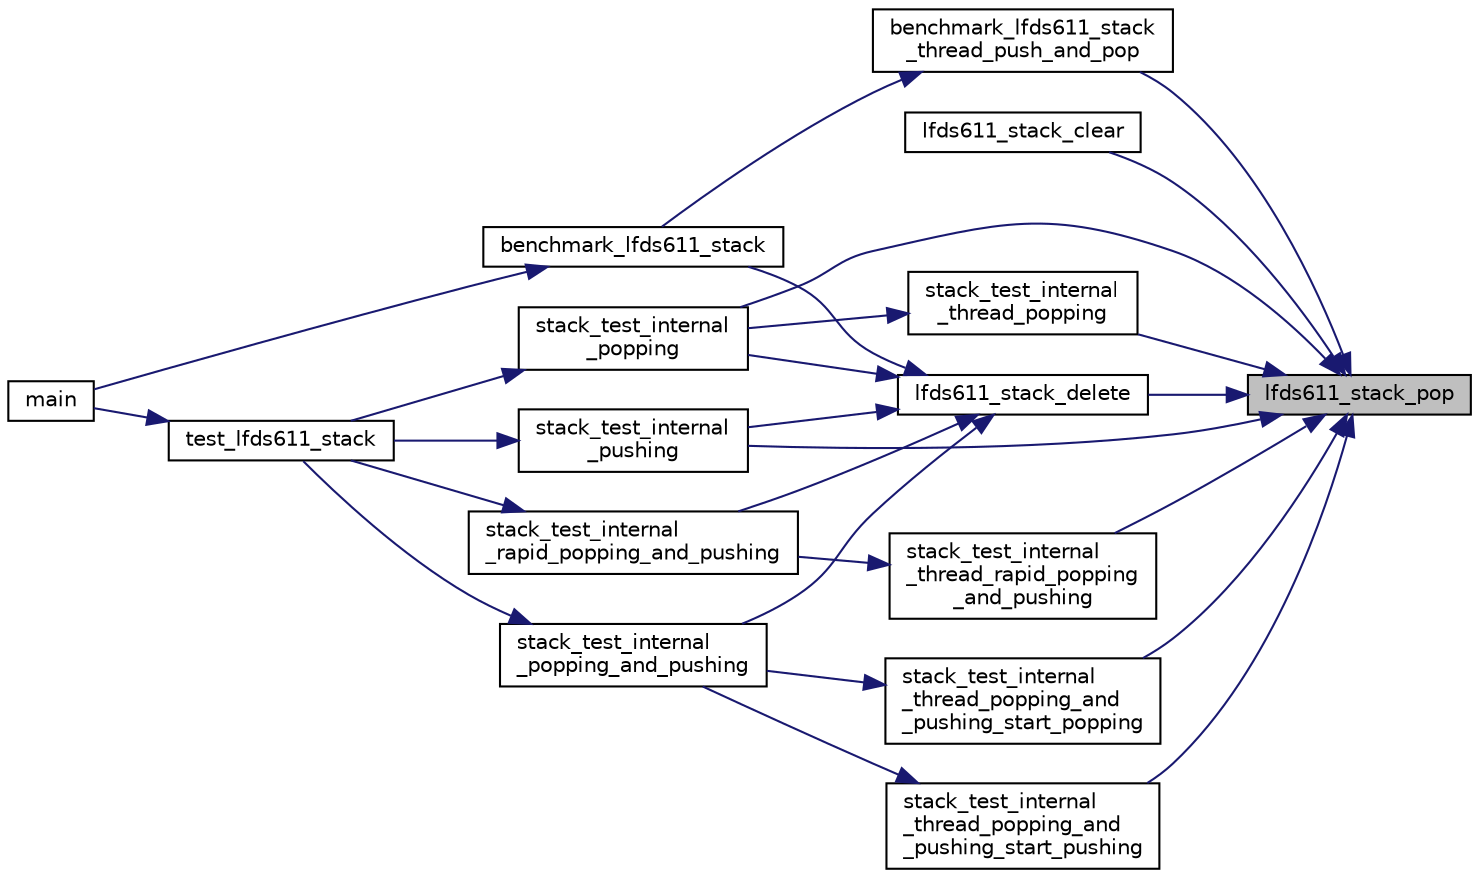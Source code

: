 digraph "lfds611_stack_pop"
{
 // LATEX_PDF_SIZE
  edge [fontname="Helvetica",fontsize="10",labelfontname="Helvetica",labelfontsize="10"];
  node [fontname="Helvetica",fontsize="10",shape=record];
  rankdir="RL";
  Node1 [label="lfds611_stack_pop",height=0.2,width=0.4,color="black", fillcolor="grey75", style="filled", fontcolor="black",tooltip=" "];
  Node1 -> Node2 [dir="back",color="midnightblue",fontsize="10",style="solid",fontname="Helvetica"];
  Node2 [label="benchmark_lfds611_stack\l_thread_push_and_pop",height=0.2,width=0.4,color="black", fillcolor="white", style="filled",URL="$liblfds6_81_81_2test_2src_2internal_8h.html#a58ed6a9396873fe4f80b318ecc13f18a",tooltip=" "];
  Node2 -> Node3 [dir="back",color="midnightblue",fontsize="10",style="solid",fontname="Helvetica"];
  Node3 [label="benchmark_lfds611_stack",height=0.2,width=0.4,color="black", fillcolor="white", style="filled",URL="$liblfds6_81_81_2test_2src_2internal_8h.html#ae62f2383428b4bdfdfef084fcb51eb14",tooltip=" "];
  Node3 -> Node4 [dir="back",color="midnightblue",fontsize="10",style="solid",fontname="Helvetica"];
  Node4 [label="main",height=0.2,width=0.4,color="black", fillcolor="white", style="filled",URL="$UTIL_2LFDS_2liblfds6_81_81_2test_2src_2main_8c.html#a3c04138a5bfe5d72780bb7e82a18e627",tooltip=" "];
  Node1 -> Node5 [dir="back",color="midnightblue",fontsize="10",style="solid",fontname="Helvetica"];
  Node5 [label="lfds611_stack_clear",height=0.2,width=0.4,color="black", fillcolor="white", style="filled",URL="$lfds611__stack__delete_8c.html#afb26c4cc9b0e80d3f3486d6ac22dd3ad",tooltip=" "];
  Node1 -> Node6 [dir="back",color="midnightblue",fontsize="10",style="solid",fontname="Helvetica"];
  Node6 [label="lfds611_stack_delete",height=0.2,width=0.4,color="black", fillcolor="white", style="filled",URL="$lfds611__stack__delete_8c.html#a19283adac4777c58acf5b45e1107dcd6",tooltip=" "];
  Node6 -> Node3 [dir="back",color="midnightblue",fontsize="10",style="solid",fontname="Helvetica"];
  Node6 -> Node7 [dir="back",color="midnightblue",fontsize="10",style="solid",fontname="Helvetica"];
  Node7 [label="stack_test_internal\l_popping",height=0.2,width=0.4,color="black", fillcolor="white", style="filled",URL="$test__stack_8c.html#aa192b3c754a5bc86ed24078dcecc56d9",tooltip=" "];
  Node7 -> Node8 [dir="back",color="midnightblue",fontsize="10",style="solid",fontname="Helvetica"];
  Node8 [label="test_lfds611_stack",height=0.2,width=0.4,color="black", fillcolor="white", style="filled",URL="$test__stack_8c.html#abd4ca1201484a92bad5abf57fd14eef0",tooltip=" "];
  Node8 -> Node4 [dir="back",color="midnightblue",fontsize="10",style="solid",fontname="Helvetica"];
  Node6 -> Node9 [dir="back",color="midnightblue",fontsize="10",style="solid",fontname="Helvetica"];
  Node9 [label="stack_test_internal\l_popping_and_pushing",height=0.2,width=0.4,color="black", fillcolor="white", style="filled",URL="$test__stack_8c.html#a07ce640033aa9942936c5f8487caa16d",tooltip=" "];
  Node9 -> Node8 [dir="back",color="midnightblue",fontsize="10",style="solid",fontname="Helvetica"];
  Node6 -> Node10 [dir="back",color="midnightblue",fontsize="10",style="solid",fontname="Helvetica"];
  Node10 [label="stack_test_internal\l_pushing",height=0.2,width=0.4,color="black", fillcolor="white", style="filled",URL="$test__stack_8c.html#a8ea8432c009448f8fe94c3d3dd87f6d5",tooltip=" "];
  Node10 -> Node8 [dir="back",color="midnightblue",fontsize="10",style="solid",fontname="Helvetica"];
  Node6 -> Node11 [dir="back",color="midnightblue",fontsize="10",style="solid",fontname="Helvetica"];
  Node11 [label="stack_test_internal\l_rapid_popping_and_pushing",height=0.2,width=0.4,color="black", fillcolor="white", style="filled",URL="$test__stack_8c.html#aad478047cc246905b13310c9b4aa83b1",tooltip=" "];
  Node11 -> Node8 [dir="back",color="midnightblue",fontsize="10",style="solid",fontname="Helvetica"];
  Node1 -> Node7 [dir="back",color="midnightblue",fontsize="10",style="solid",fontname="Helvetica"];
  Node1 -> Node10 [dir="back",color="midnightblue",fontsize="10",style="solid",fontname="Helvetica"];
  Node1 -> Node12 [dir="back",color="midnightblue",fontsize="10",style="solid",fontname="Helvetica"];
  Node12 [label="stack_test_internal\l_thread_popping",height=0.2,width=0.4,color="black", fillcolor="white", style="filled",URL="$test__stack_8c.html#ac7178562ccf43932b3477be54b82c0ba",tooltip=" "];
  Node12 -> Node7 [dir="back",color="midnightblue",fontsize="10",style="solid",fontname="Helvetica"];
  Node1 -> Node13 [dir="back",color="midnightblue",fontsize="10",style="solid",fontname="Helvetica"];
  Node13 [label="stack_test_internal\l_thread_popping_and\l_pushing_start_popping",height=0.2,width=0.4,color="black", fillcolor="white", style="filled",URL="$test__stack_8c.html#ab89eaf61d205b9a089ff259afe5fc795",tooltip=" "];
  Node13 -> Node9 [dir="back",color="midnightblue",fontsize="10",style="solid",fontname="Helvetica"];
  Node1 -> Node14 [dir="back",color="midnightblue",fontsize="10",style="solid",fontname="Helvetica"];
  Node14 [label="stack_test_internal\l_thread_popping_and\l_pushing_start_pushing",height=0.2,width=0.4,color="black", fillcolor="white", style="filled",URL="$test__stack_8c.html#a7675060d3b16114bdf4eb84edd4b2399",tooltip=" "];
  Node14 -> Node9 [dir="back",color="midnightblue",fontsize="10",style="solid",fontname="Helvetica"];
  Node1 -> Node15 [dir="back",color="midnightblue",fontsize="10",style="solid",fontname="Helvetica"];
  Node15 [label="stack_test_internal\l_thread_rapid_popping\l_and_pushing",height=0.2,width=0.4,color="black", fillcolor="white", style="filled",URL="$test__stack_8c.html#a1cb193b1cf5c7ce53f2042e642ee7501",tooltip=" "];
  Node15 -> Node11 [dir="back",color="midnightblue",fontsize="10",style="solid",fontname="Helvetica"];
}
